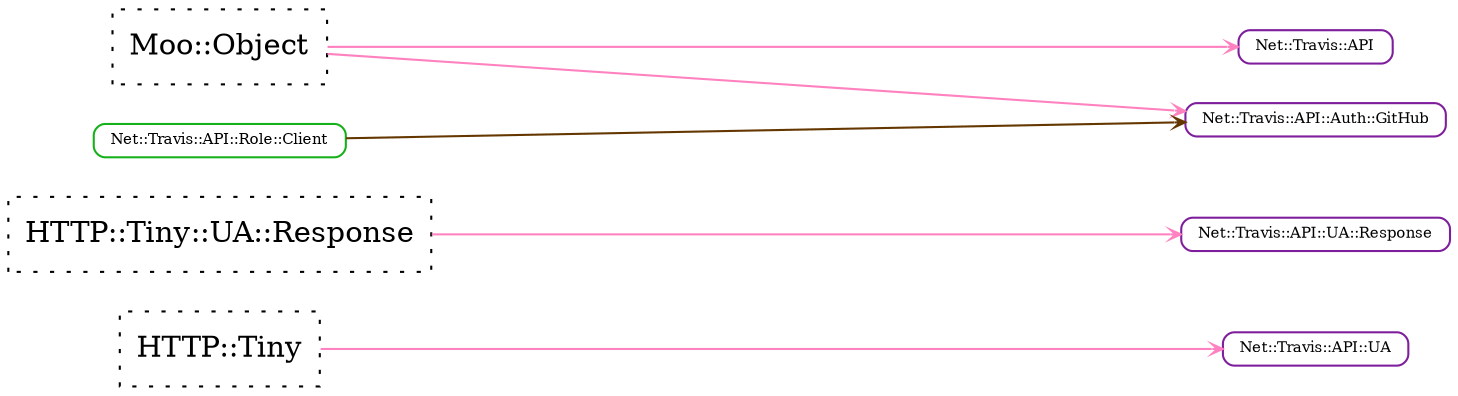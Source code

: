 strict digraph Perl {
	graph [overlap=false,
		rankdir=LR,
		ranksep=5,
		splines=spline
	];
	node [label="\N",
		shape=record,
		style=dotted
	];
	edge [minlen=1];
	"HTTP::Tiny"	 [label="HTTP::Tiny"];
	"Net::Travis::API::UA"	 [color="#7e1e9c",
		fontsize=7,
		height=0.1,
		label="Net::Travis::API::UA",
		shape=Mrecord,
		style=solid];
	"HTTP::Tiny" -> "Net::Travis::API::UA"	 [arrowhead=vee,
		arrowsize=0.5,
		color="#ff81c0",
		dir=forward,
		fontsize=6,
		headclip=1,
		tailclip=1,
		weight=10];
	"HTTP::Tiny::UA::Response"	 [label="HTTP::Tiny::UA::Response"];
	"Net::Travis::API::UA::Response"	 [color="#7e1e9c",
		fontsize=7,
		height=0.1,
		label="Net::Travis::API::UA::Response",
		shape=Mrecord,
		style=solid];
	"HTTP::Tiny::UA::Response" -> "Net::Travis::API::UA::Response"	 [arrowhead=vee,
		arrowsize=0.5,
		color="#ff81c0",
		dir=forward,
		fontsize=6,
		headclip=1,
		tailclip=1,
		weight=10];
	"Moo::Object"	 [label="Moo::Object"];
	"Net::Travis::API"	 [color="#7e1e9c",
		fontsize=7,
		height=0.1,
		label="Net::Travis::API",
		shape=Mrecord,
		style=solid];
	"Moo::Object" -> "Net::Travis::API"	 [arrowhead=vee,
		arrowsize=0.5,
		color="#ff81c0",
		dir=forward,
		fontsize=6,
		headclip=1,
		tailclip=1,
		weight=10];
	"Net::Travis::API::Auth::GitHub"	 [color="#7e1e9c",
		fontsize=7,
		height=0.1,
		label="Net::Travis::API::Auth::GitHub",
		shape=Mrecord,
		style=solid];
	"Moo::Object" -> "Net::Travis::API::Auth::GitHub"	 [arrowhead=vee,
		arrowsize=0.5,
		color="#ff81c0",
		dir=forward,
		fontsize=6,
		headclip=1,
		tailclip=1,
		weight=10];
	"Net::Travis::API::Role::Client"	 [color="#15b01a",
		fontsize=7,
		height=0.1,
		label="Net::Travis::API::Role::Client",
		shape=Mrecord,
		style=solid];
	"Net::Travis::API::Role::Client" -> "Net::Travis::API::Auth::GitHub"	 [arrowhead=vee,
		arrowsize=0.5,
		color="#653700",
		dir=forward,
		fontsize=6,
		headclip=1,
		tailclip=1,
		weight=5];
}
